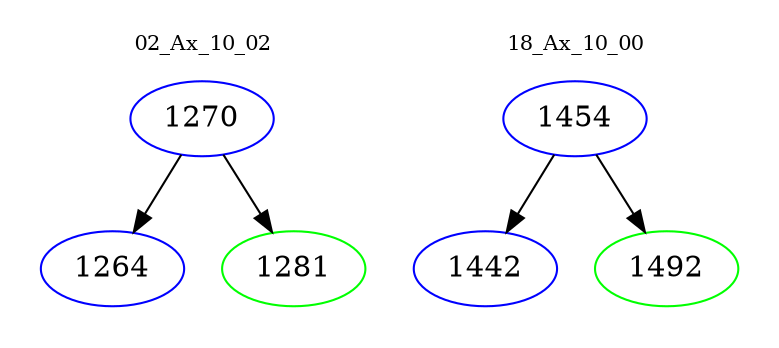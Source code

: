 digraph{
subgraph cluster_0 {
color = white
label = "02_Ax_10_02";
fontsize=10;
T0_1270 [label="1270", color="blue"]
T0_1270 -> T0_1264 [color="black"]
T0_1264 [label="1264", color="blue"]
T0_1270 -> T0_1281 [color="black"]
T0_1281 [label="1281", color="green"]
}
subgraph cluster_1 {
color = white
label = "18_Ax_10_00";
fontsize=10;
T1_1454 [label="1454", color="blue"]
T1_1454 -> T1_1442 [color="black"]
T1_1442 [label="1442", color="blue"]
T1_1454 -> T1_1492 [color="black"]
T1_1492 [label="1492", color="green"]
}
}
